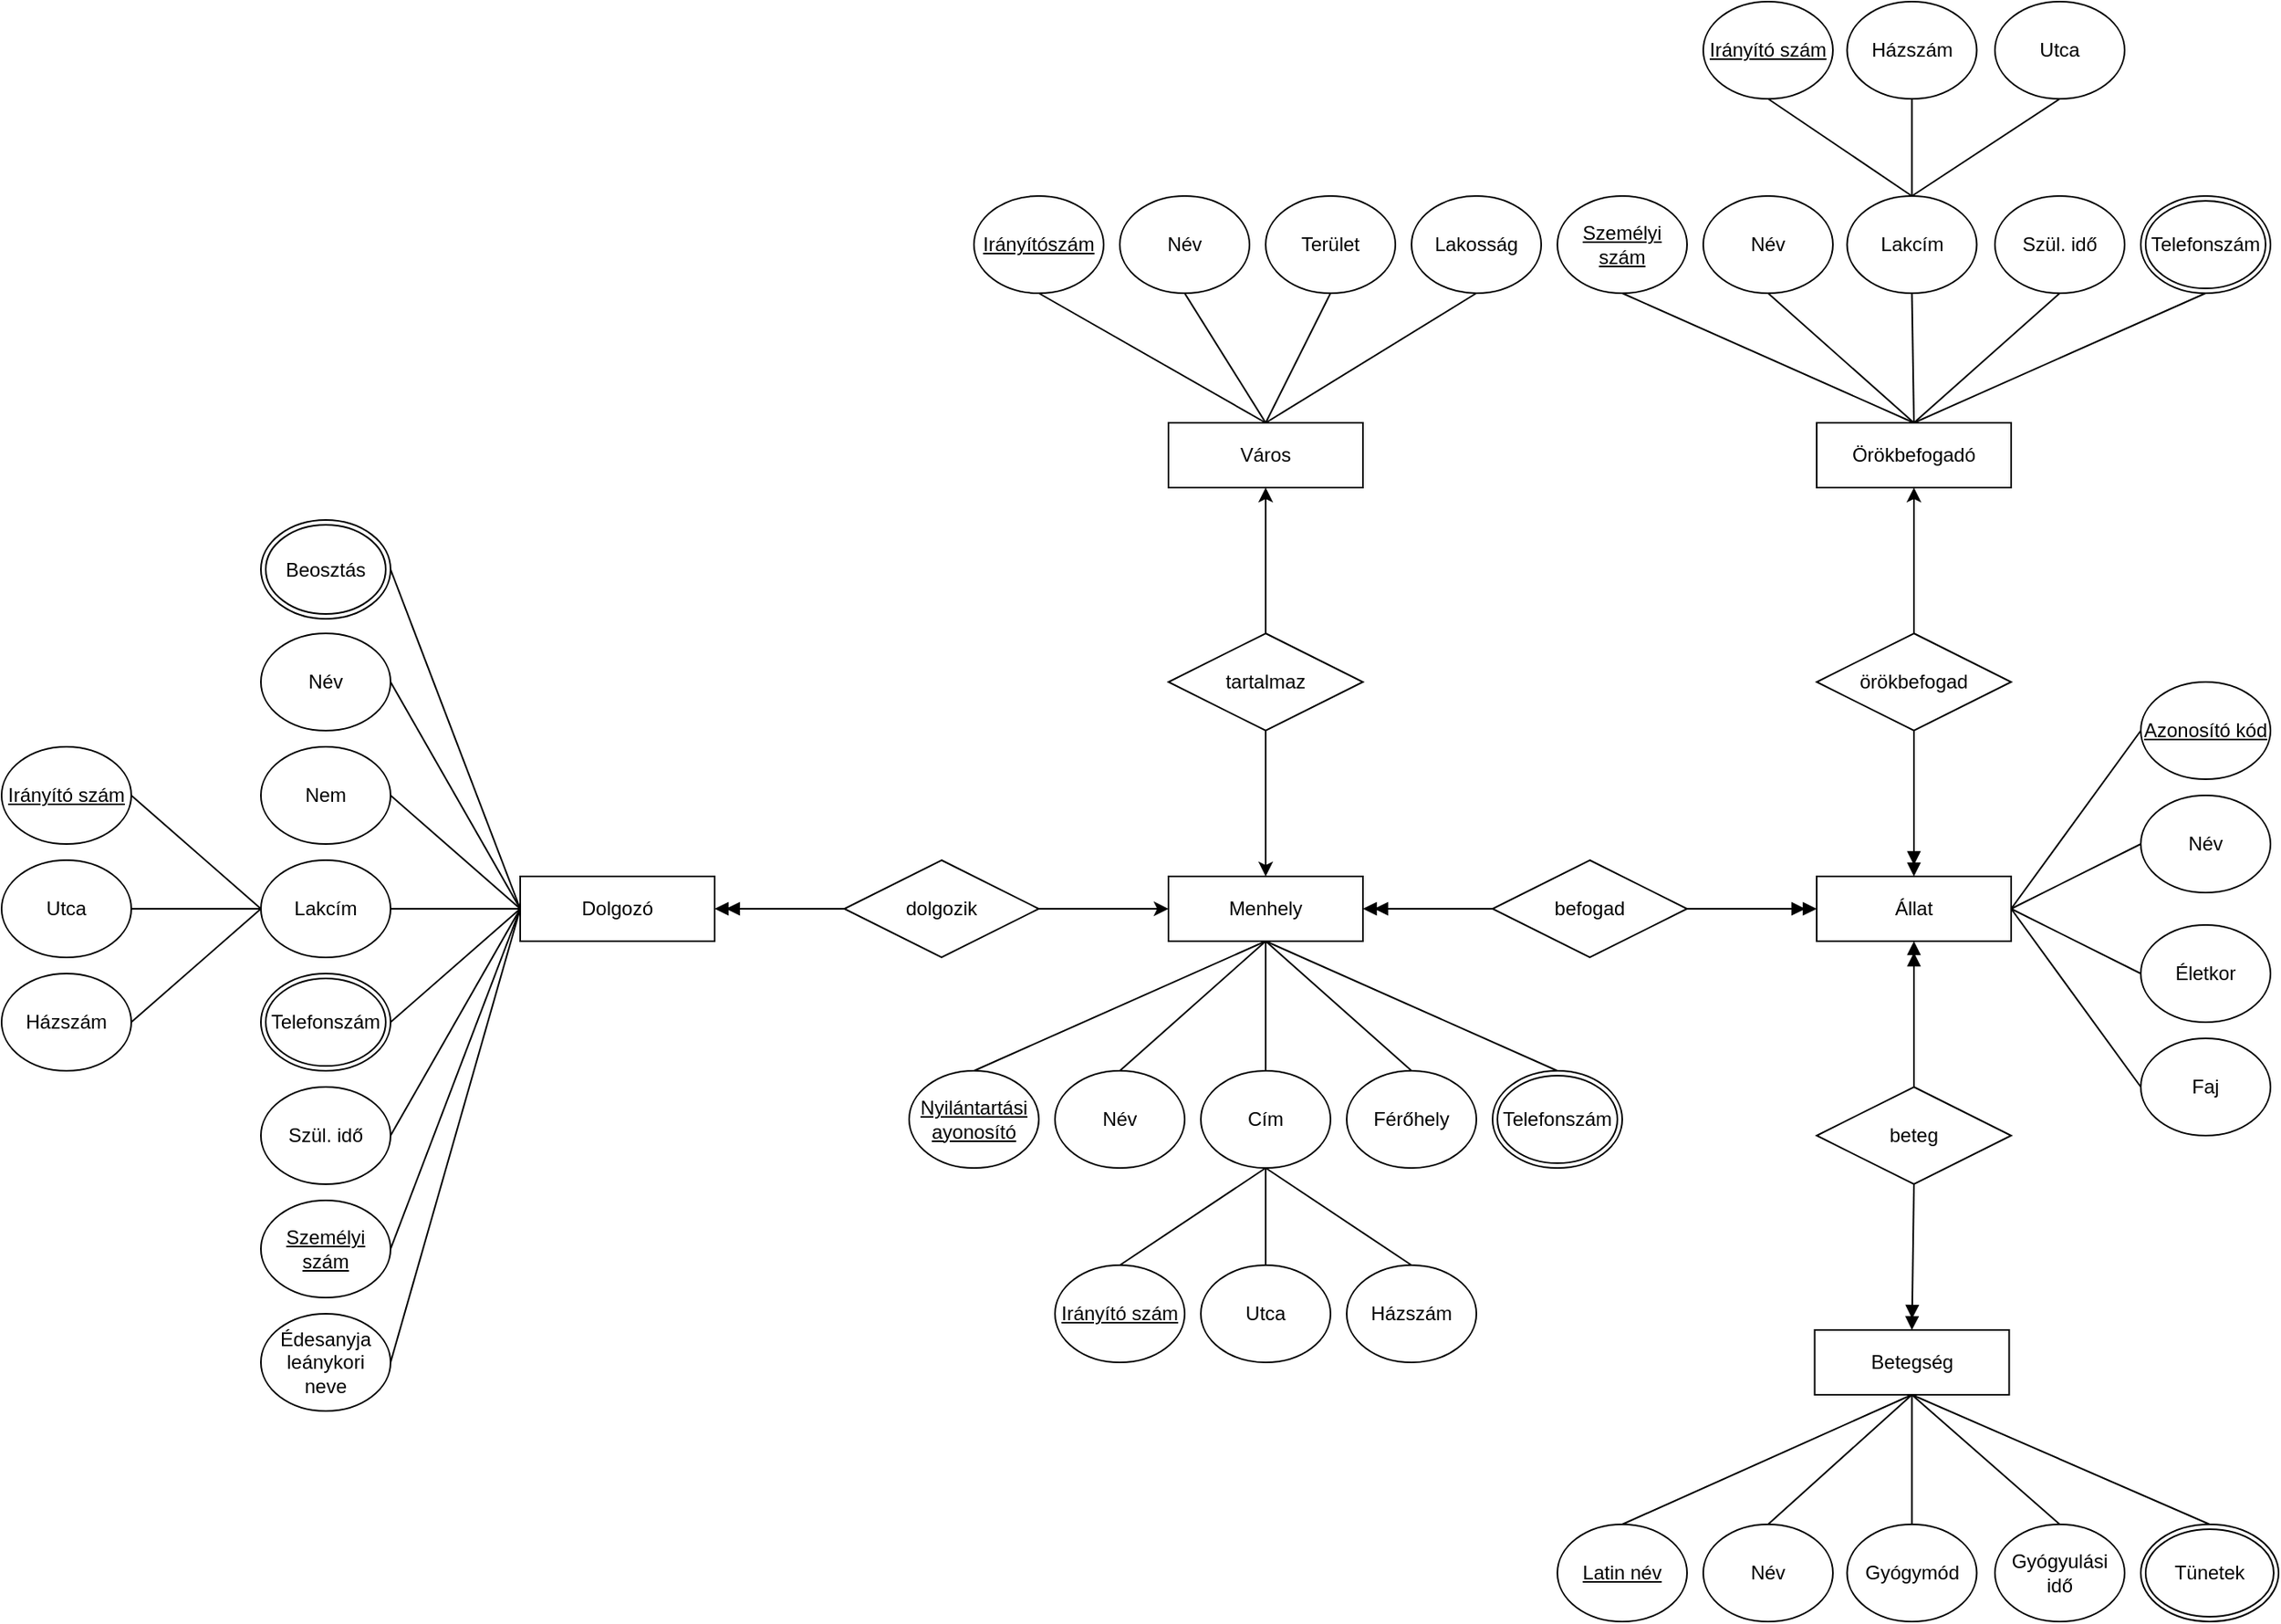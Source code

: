 <mxfile version="24.7.17">
  <diagram name="Page-1" id="3XOxG6FMkao1AMan2YhP">
    <mxGraphModel dx="2268" dy="1968" grid="1" gridSize="10" guides="1" tooltips="1" connect="1" arrows="1" fold="1" page="1" pageScale="1" pageWidth="850" pageHeight="1100" math="0" shadow="0">
      <root>
        <mxCell id="0" />
        <mxCell id="1" parent="0" />
        <mxCell id="oJl91GnHJdicE9mI5OMN-5" value="&lt;u&gt;Irányítószám&lt;/u&gt;" style="ellipse;whiteSpace=wrap;html=1;" parent="1" vertex="1">
          <mxGeometry x="240" y="-100" width="80" height="60" as="geometry" />
        </mxCell>
        <mxCell id="oJl91GnHJdicE9mI5OMN-7" value="Város" style="rounded=0;whiteSpace=wrap;html=1;strokeColor=default;align=center;verticalAlign=middle;fontFamily=Helvetica;fontSize=12;fontColor=default;fillColor=default;" parent="1" vertex="1">
          <mxGeometry x="360" y="40" width="120" height="40" as="geometry" />
        </mxCell>
        <mxCell id="oJl91GnHJdicE9mI5OMN-8" value="Lakosság" style="ellipse;whiteSpace=wrap;html=1;" parent="1" vertex="1">
          <mxGeometry x="510" y="-100" width="80" height="60" as="geometry" />
        </mxCell>
        <mxCell id="oJl91GnHJdicE9mI5OMN-9" value="Terület" style="ellipse;whiteSpace=wrap;html=1;" parent="1" vertex="1">
          <mxGeometry x="420" y="-100" width="80" height="60" as="geometry" />
        </mxCell>
        <mxCell id="oJl91GnHJdicE9mI5OMN-10" value="Név" style="ellipse;whiteSpace=wrap;html=1;" parent="1" vertex="1">
          <mxGeometry x="330" y="-100" width="80" height="60" as="geometry" />
        </mxCell>
        <mxCell id="oJl91GnHJdicE9mI5OMN-11" value="" style="endArrow=none;html=1;rounded=0;exitX=0.5;exitY=1;exitDx=0;exitDy=0;entryX=0.5;entryY=0;entryDx=0;entryDy=0;" parent="1" source="oJl91GnHJdicE9mI5OMN-5" target="oJl91GnHJdicE9mI5OMN-7" edge="1">
          <mxGeometry width="50" height="50" relative="1" as="geometry">
            <mxPoint x="400" y="470" as="sourcePoint" />
            <mxPoint x="450" y="420" as="targetPoint" />
          </mxGeometry>
        </mxCell>
        <mxCell id="oJl91GnHJdicE9mI5OMN-12" value="" style="endArrow=none;html=1;rounded=0;exitX=0.5;exitY=1;exitDx=0;exitDy=0;entryX=0.5;entryY=0;entryDx=0;entryDy=0;endFill=0;startArrow=none;startFill=0;" parent="1" source="oJl91GnHJdicE9mI5OMN-10" target="oJl91GnHJdicE9mI5OMN-7" edge="1">
          <mxGeometry width="50" height="50" relative="1" as="geometry">
            <mxPoint x="310" y="60" as="sourcePoint" />
            <mxPoint x="375" y="60" as="targetPoint" />
          </mxGeometry>
        </mxCell>
        <mxCell id="oJl91GnHJdicE9mI5OMN-13" value="" style="endArrow=none;html=1;rounded=0;exitX=0.5;exitY=0;exitDx=0;exitDy=0;entryX=0.5;entryY=1;entryDx=0;entryDy=0;" parent="1" source="oJl91GnHJdicE9mI5OMN-7" target="oJl91GnHJdicE9mI5OMN-8" edge="1">
          <mxGeometry width="50" height="50" relative="1" as="geometry">
            <mxPoint x="310" y="130" as="sourcePoint" />
            <mxPoint x="375" y="60" as="targetPoint" />
          </mxGeometry>
        </mxCell>
        <mxCell id="oJl91GnHJdicE9mI5OMN-14" value="" style="endArrow=none;html=1;rounded=0;entryX=0.5;entryY=1;entryDx=0;entryDy=0;exitX=0.5;exitY=0;exitDx=0;exitDy=0;" parent="1" source="oJl91GnHJdicE9mI5OMN-7" target="oJl91GnHJdicE9mI5OMN-9" edge="1">
          <mxGeometry width="50" height="50" relative="1" as="geometry">
            <mxPoint x="495" y="60" as="sourcePoint" />
            <mxPoint x="560" y="60" as="targetPoint" />
          </mxGeometry>
        </mxCell>
        <mxCell id="oJl91GnHJdicE9mI5OMN-15" value="tartalmaz" style="rhombus;whiteSpace=wrap;html=1;strokeColor=default;align=center;verticalAlign=middle;fontFamily=Helvetica;fontSize=12;fontColor=default;fillColor=default;" parent="1" vertex="1">
          <mxGeometry x="360" y="170" width="120" height="60" as="geometry" />
        </mxCell>
        <mxCell id="oJl91GnHJdicE9mI5OMN-17" value="" style="endArrow=classic;html=1;rounded=0;entryX=0.5;entryY=1;entryDx=0;entryDy=0;exitX=0.5;exitY=0;exitDx=0;exitDy=0;" parent="1" source="oJl91GnHJdicE9mI5OMN-15" target="oJl91GnHJdicE9mI5OMN-7" edge="1">
          <mxGeometry width="50" height="50" relative="1" as="geometry">
            <mxPoint x="400" y="470" as="sourcePoint" />
            <mxPoint x="450" y="420" as="targetPoint" />
          </mxGeometry>
        </mxCell>
        <mxCell id="oJl91GnHJdicE9mI5OMN-19" value="" style="endArrow=classic;html=1;rounded=0;exitX=0.5;exitY=1;exitDx=0;exitDy=0;entryX=0.5;entryY=0;entryDx=0;entryDy=0;" parent="1" source="oJl91GnHJdicE9mI5OMN-15" target="t7DiXKhFXk8-TvQDCCYp-13" edge="1">
          <mxGeometry width="50" height="50" relative="1" as="geometry">
            <mxPoint x="436" y="150" as="sourcePoint" />
            <mxPoint x="420" y="320" as="targetPoint" />
          </mxGeometry>
        </mxCell>
        <mxCell id="oJl91GnHJdicE9mI5OMN-90" style="rounded=0;orthogonalLoop=1;jettySize=auto;html=1;exitX=0.5;exitY=1;exitDx=0;exitDy=0;entryX=0.5;entryY=0;entryDx=0;entryDy=0;endArrow=doubleBlock;endFill=1;" parent="1" source="t7DiXKhFXk8-TvQDCCYp-17" target="t7DiXKhFXk8-TvQDCCYp-20" edge="1">
          <mxGeometry relative="1" as="geometry">
            <mxPoint x="820.0" y="485" as="sourcePoint" />
            <mxPoint x="880" y="600" as="targetPoint" />
          </mxGeometry>
        </mxCell>
        <mxCell id="oJl91GnHJdicE9mI5OMN-92" style="rounded=0;orthogonalLoop=1;jettySize=auto;html=1;exitX=1;exitY=0.5;exitDx=0;exitDy=0;entryX=0;entryY=0.5;entryDx=0;entryDy=0;endArrow=none;endFill=0;" parent="1" source="t7DiXKhFXk8-TvQDCCYp-16" target="oJl91GnHJdicE9mI5OMN-73" edge="1">
          <mxGeometry relative="1" as="geometry">
            <mxPoint x="860" y="340" as="sourcePoint" />
          </mxGeometry>
        </mxCell>
        <mxCell id="oJl91GnHJdicE9mI5OMN-94" style="rounded=0;orthogonalLoop=1;jettySize=auto;html=1;exitX=1;exitY=0.5;exitDx=0;exitDy=0;entryX=0;entryY=0.5;entryDx=0;entryDy=0;endArrow=none;endFill=0;" parent="1" source="t7DiXKhFXk8-TvQDCCYp-16" target="oJl91GnHJdicE9mI5OMN-70" edge="1">
          <mxGeometry relative="1" as="geometry">
            <mxPoint x="980" y="340" as="sourcePoint" />
          </mxGeometry>
        </mxCell>
        <mxCell id="oJl91GnHJdicE9mI5OMN-95" style="rounded=0;orthogonalLoop=1;jettySize=auto;html=1;exitX=1;exitY=0.5;exitDx=0;exitDy=0;entryX=0;entryY=0.5;entryDx=0;entryDy=0;endArrow=none;endFill=0;startArrow=none;startFill=0;" parent="1" source="t7DiXKhFXk8-TvQDCCYp-16" target="oJl91GnHJdicE9mI5OMN-71" edge="1">
          <mxGeometry relative="1" as="geometry">
            <mxPoint x="980" y="340" as="sourcePoint" />
          </mxGeometry>
        </mxCell>
        <mxCell id="oJl91GnHJdicE9mI5OMN-33" value="" style="endArrow=doubleBlock;html=1;rounded=0;entryX=0.5;entryY=0;entryDx=0;entryDy=0;exitX=0.5;exitY=1;exitDx=0;exitDy=0;endFill=1;" parent="1" source="t7DiXKhFXk8-TvQDCCYp-18" target="t7DiXKhFXk8-TvQDCCYp-16" edge="1">
          <mxGeometry width="50" height="50" relative="1" as="geometry">
            <mxPoint x="973.75" y="-45" as="sourcePoint" />
            <mxPoint x="920" y="370" as="targetPoint" />
          </mxGeometry>
        </mxCell>
        <mxCell id="oJl91GnHJdicE9mI5OMN-34" value="" style="endArrow=doubleBlock;html=1;rounded=0;entryX=0.5;entryY=1;entryDx=0;entryDy=0;exitX=0.5;exitY=0;exitDx=0;exitDy=0;endFill=1;" parent="1" source="t7DiXKhFXk8-TvQDCCYp-17" target="t7DiXKhFXk8-TvQDCCYp-16" edge="1">
          <mxGeometry width="50" height="50" relative="1" as="geometry">
            <mxPoint x="820.0" y="415" as="sourcePoint" />
            <mxPoint x="920" y="370" as="targetPoint" />
          </mxGeometry>
        </mxCell>
        <mxCell id="oJl91GnHJdicE9mI5OMN-35" value="Név" style="ellipse;whiteSpace=wrap;html=1;" parent="1" vertex="1">
          <mxGeometry x="-200" y="170" width="80" height="60" as="geometry" />
        </mxCell>
        <mxCell id="oJl91GnHJdicE9mI5OMN-36" value="&lt;u&gt;Személyi szám&lt;/u&gt;" style="ellipse;whiteSpace=wrap;html=1;" parent="1" vertex="1">
          <mxGeometry x="-200" y="520" width="80" height="60" as="geometry" />
        </mxCell>
        <mxCell id="oJl91GnHJdicE9mI5OMN-52" style="rounded=0;orthogonalLoop=1;jettySize=auto;html=1;entryX=0.5;entryY=1;entryDx=0;entryDy=0;endArrow=none;endFill=0;exitX=0.5;exitY=0;exitDx=0;exitDy=0;" parent="1" source="oJl91GnHJdicE9mI5OMN-38" target="t7DiXKhFXk8-TvQDCCYp-13" edge="1">
          <mxGeometry relative="1" as="geometry">
            <mxPoint x="360" y="350" as="targetPoint" />
          </mxGeometry>
        </mxCell>
        <mxCell id="oJl91GnHJdicE9mI5OMN-38" value="&lt;div&gt;&lt;u&gt;Nyilántartási&lt;/u&gt;&lt;/div&gt;&lt;div&gt;&lt;u&gt;ayonosító&lt;br&gt;&lt;/u&gt;&lt;/div&gt;" style="ellipse;whiteSpace=wrap;html=1;" parent="1" vertex="1">
          <mxGeometry x="200" y="440" width="80" height="60" as="geometry" />
        </mxCell>
        <mxCell id="oJl91GnHJdicE9mI5OMN-39" value="Cím" style="ellipse;whiteSpace=wrap;html=1;" parent="1" vertex="1">
          <mxGeometry x="380" y="440" width="80" height="60" as="geometry" />
        </mxCell>
        <mxCell id="oJl91GnHJdicE9mI5OMN-40" value="Utca" style="ellipse;whiteSpace=wrap;html=1;" parent="1" vertex="1">
          <mxGeometry x="380" y="560" width="80" height="60" as="geometry" />
        </mxCell>
        <mxCell id="oJl91GnHJdicE9mI5OMN-41" value="Házszám" style="ellipse;whiteSpace=wrap;html=1;" parent="1" vertex="1">
          <mxGeometry x="470" y="560" width="80" height="60" as="geometry" />
        </mxCell>
        <mxCell id="oJl91GnHJdicE9mI5OMN-42" value="Férőhely" style="ellipse;whiteSpace=wrap;html=1;" parent="1" vertex="1">
          <mxGeometry x="470" y="440" width="80" height="60" as="geometry" />
        </mxCell>
        <mxCell id="oJl91GnHJdicE9mI5OMN-43" value="Név" style="ellipse;whiteSpace=wrap;html=1;" parent="1" vertex="1">
          <mxGeometry x="290" y="440" width="80" height="60" as="geometry" />
        </mxCell>
        <mxCell id="oJl91GnHJdicE9mI5OMN-45" value="Nem" style="ellipse;whiteSpace=wrap;html=1;" parent="1" vertex="1">
          <mxGeometry x="-200" y="240" width="80" height="60" as="geometry" />
        </mxCell>
        <mxCell id="oJl91GnHJdicE9mI5OMN-46" value="Szül. idő" style="ellipse;whiteSpace=wrap;html=1;" parent="1" vertex="1">
          <mxGeometry x="-200" y="450" width="80" height="60" as="geometry" />
        </mxCell>
        <mxCell id="oJl91GnHJdicE9mI5OMN-49" value="" style="endArrow=none;html=1;rounded=0;exitX=1;exitY=0.5;exitDx=0;exitDy=0;entryX=0;entryY=0.5;entryDx=0;entryDy=0;" parent="1" source="oJl91GnHJdicE9mI5OMN-61" target="t7DiXKhFXk8-TvQDCCYp-14" edge="1">
          <mxGeometry width="50" height="50" relative="1" as="geometry">
            <mxPoint x="180" y="590" as="sourcePoint" />
            <mxPoint x="10" y="365" as="targetPoint" />
          </mxGeometry>
        </mxCell>
        <mxCell id="oJl91GnHJdicE9mI5OMN-53" style="rounded=0;orthogonalLoop=1;jettySize=auto;html=1;entryX=0.5;entryY=1;entryDx=0;entryDy=0;endArrow=none;endFill=0;exitX=0.5;exitY=0;exitDx=0;exitDy=0;startArrow=none;startFill=0;" parent="1" source="oJl91GnHJdicE9mI5OMN-43" target="t7DiXKhFXk8-TvQDCCYp-13" edge="1">
          <mxGeometry relative="1" as="geometry">
            <mxPoint x="247" y="241" as="sourcePoint" />
            <mxPoint x="360" y="350" as="targetPoint" />
          </mxGeometry>
        </mxCell>
        <mxCell id="oJl91GnHJdicE9mI5OMN-54" style="rounded=0;orthogonalLoop=1;jettySize=auto;html=1;entryX=0.5;entryY=0;entryDx=0;entryDy=0;endArrow=none;endFill=0;exitX=0.5;exitY=1;exitDx=0;exitDy=0;" parent="1" source="t7DiXKhFXk8-TvQDCCYp-13" target="oJl91GnHJdicE9mI5OMN-39" edge="1">
          <mxGeometry relative="1" as="geometry">
            <mxPoint x="480" y="350" as="sourcePoint" />
            <mxPoint x="385" y="290" as="targetPoint" />
          </mxGeometry>
        </mxCell>
        <mxCell id="oJl91GnHJdicE9mI5OMN-55" style="rounded=0;orthogonalLoop=1;jettySize=auto;html=1;entryX=0.5;entryY=1;entryDx=0;entryDy=0;endArrow=none;endFill=0;exitX=0.5;exitY=0;exitDx=0;exitDy=0;" parent="1" source="oJl91GnHJdicE9mI5OMN-42" target="t7DiXKhFXk8-TvQDCCYp-13" edge="1">
          <mxGeometry relative="1" as="geometry">
            <mxPoint x="267" y="261" as="sourcePoint" />
            <mxPoint x="480" y="350" as="targetPoint" />
          </mxGeometry>
        </mxCell>
        <mxCell id="t7DiXKhFXk8-TvQDCCYp-29" style="rounded=0;orthogonalLoop=1;jettySize=auto;html=1;exitX=0.5;exitY=0;exitDx=0;exitDy=0;entryX=0.5;entryY=1;entryDx=0;entryDy=0;endArrow=none;endFill=0;" parent="1" source="oJl91GnHJdicE9mI5OMN-58" target="oJl91GnHJdicE9mI5OMN-39" edge="1">
          <mxGeometry relative="1" as="geometry" />
        </mxCell>
        <mxCell id="oJl91GnHJdicE9mI5OMN-58" value="&lt;u&gt;Irányító szám&lt;/u&gt;" style="ellipse;whiteSpace=wrap;html=1;" parent="1" vertex="1">
          <mxGeometry x="290" y="560" width="80" height="60" as="geometry" />
        </mxCell>
        <mxCell id="oJl91GnHJdicE9mI5OMN-61" value="Lakcím" style="ellipse;whiteSpace=wrap;html=1;" parent="1" vertex="1">
          <mxGeometry x="-200" y="310" width="80" height="60" as="geometry" />
        </mxCell>
        <mxCell id="oJl91GnHJdicE9mI5OMN-62" value="Utca" style="ellipse;whiteSpace=wrap;html=1;" parent="1" vertex="1">
          <mxGeometry x="-360" y="310" width="80" height="60" as="geometry" />
        </mxCell>
        <mxCell id="oJl91GnHJdicE9mI5OMN-63" value="Házszám" style="ellipse;whiteSpace=wrap;html=1;" parent="1" vertex="1">
          <mxGeometry x="-360" y="380" width="80" height="60" as="geometry" />
        </mxCell>
        <mxCell id="oJl91GnHJdicE9mI5OMN-64" style="rounded=0;orthogonalLoop=1;jettySize=auto;html=1;entryX=1;entryY=0.5;entryDx=0;entryDy=0;endArrow=none;endFill=0;exitX=0;exitY=0.5;exitDx=0;exitDy=0;" parent="1" source="oJl91GnHJdicE9mI5OMN-61" target="oJl91GnHJdicE9mI5OMN-62" edge="1">
          <mxGeometry relative="1" as="geometry">
            <mxPoint x="-790.5" y="601" as="sourcePoint" />
            <mxPoint x="-662.5" y="640" as="targetPoint" />
          </mxGeometry>
        </mxCell>
        <mxCell id="oJl91GnHJdicE9mI5OMN-65" style="rounded=0;orthogonalLoop=1;jettySize=auto;html=1;entryX=1;entryY=0.5;entryDx=0;entryDy=0;endArrow=none;endFill=0;exitX=0;exitY=0.5;exitDx=0;exitDy=0;" parent="1" source="oJl91GnHJdicE9mI5OMN-61" target="oJl91GnHJdicE9mI5OMN-63" edge="1">
          <mxGeometry relative="1" as="geometry">
            <mxPoint x="-780.5" y="611" as="sourcePoint" />
            <mxPoint x="-652.5" y="650" as="targetPoint" />
          </mxGeometry>
        </mxCell>
        <mxCell id="oJl91GnHJdicE9mI5OMN-66" value="&lt;u&gt;Irányító szám&lt;/u&gt;" style="ellipse;whiteSpace=wrap;html=1;" parent="1" vertex="1">
          <mxGeometry x="-360" y="240" width="80" height="60" as="geometry" />
        </mxCell>
        <mxCell id="oJl91GnHJdicE9mI5OMN-67" style="rounded=0;orthogonalLoop=1;jettySize=auto;html=1;entryX=0;entryY=0.5;entryDx=0;entryDy=0;endArrow=none;endFill=0;exitX=1;exitY=0.5;exitDx=0;exitDy=0;" parent="1" source="oJl91GnHJdicE9mI5OMN-66" target="oJl91GnHJdicE9mI5OMN-61" edge="1">
          <mxGeometry relative="1" as="geometry">
            <mxPoint x="-817.5" y="630" as="sourcePoint" />
            <mxPoint x="-692.5" y="610" as="targetPoint" />
          </mxGeometry>
        </mxCell>
        <mxCell id="oJl91GnHJdicE9mI5OMN-68" value="Édesanyja leánykori &lt;br&gt;neve" style="ellipse;whiteSpace=wrap;html=1;" parent="1" vertex="1">
          <mxGeometry x="-200" y="590" width="80" height="60" as="geometry" />
        </mxCell>
        <mxCell id="oJl91GnHJdicE9mI5OMN-70" value="&lt;u&gt;Azonosító kód&lt;br&gt;&lt;/u&gt;" style="ellipse;whiteSpace=wrap;html=1;" parent="1" vertex="1">
          <mxGeometry x="960" y="200" width="80" height="60" as="geometry" />
        </mxCell>
        <mxCell id="oJl91GnHJdicE9mI5OMN-71" value="Név" style="ellipse;whiteSpace=wrap;html=1;" parent="1" vertex="1">
          <mxGeometry x="960" y="270" width="80" height="60" as="geometry" />
        </mxCell>
        <mxCell id="oJl91GnHJdicE9mI5OMN-93" style="rounded=0;orthogonalLoop=1;jettySize=auto;html=1;exitX=0;exitY=0.5;exitDx=0;exitDy=0;entryX=1;entryY=0.5;entryDx=0;entryDy=0;endArrow=none;endFill=0;" parent="1" source="oJl91GnHJdicE9mI5OMN-72" target="t7DiXKhFXk8-TvQDCCYp-16" edge="1">
          <mxGeometry relative="1" as="geometry">
            <mxPoint x="860" y="340" as="targetPoint" />
          </mxGeometry>
        </mxCell>
        <mxCell id="oJl91GnHJdicE9mI5OMN-72" value="Faj" style="ellipse;whiteSpace=wrap;html=1;" parent="1" vertex="1">
          <mxGeometry x="960" y="420" width="80" height="60" as="geometry" />
        </mxCell>
        <mxCell id="oJl91GnHJdicE9mI5OMN-73" value="Életkor" style="ellipse;whiteSpace=wrap;html=1;" parent="1" vertex="1">
          <mxGeometry x="960" y="350" width="80" height="60" as="geometry" />
        </mxCell>
        <mxCell id="oJl91GnHJdicE9mI5OMN-89" style="rounded=0;orthogonalLoop=1;jettySize=auto;html=1;exitX=0.5;exitY=1;exitDx=0;exitDy=0;startArrow=classic;startFill=1;endArrow=none;endFill=0;entryX=0.5;entryY=0;entryDx=0;entryDy=0;" parent="1" source="t7DiXKhFXk8-TvQDCCYp-21" target="t7DiXKhFXk8-TvQDCCYp-18" edge="1">
          <mxGeometry relative="1" as="geometry">
            <mxPoint x="580" y="790" as="targetPoint" />
            <Array as="points" />
          </mxGeometry>
        </mxCell>
        <mxCell id="oJl91GnHJdicE9mI5OMN-96" style="rounded=0;orthogonalLoop=1;jettySize=auto;html=1;exitX=0.5;exitY=1;exitDx=0;exitDy=0;entryX=0.5;entryY=0;entryDx=0;entryDy=0;endArrow=none;endFill=0;" parent="1" source="t7DiXKhFXk8-TvQDCCYp-20" target="oJl91GnHJdicE9mI5OMN-77" edge="1">
          <mxGeometry relative="1" as="geometry">
            <mxPoint x="820" y="630" as="sourcePoint" />
          </mxGeometry>
        </mxCell>
        <mxCell id="oJl91GnHJdicE9mI5OMN-77" value="&lt;u&gt;Latin név&lt;/u&gt;" style="ellipse;whiteSpace=wrap;html=1;" parent="1" vertex="1">
          <mxGeometry x="600" y="720" width="80" height="60" as="geometry" />
        </mxCell>
        <mxCell id="oJl91GnHJdicE9mI5OMN-98" style="rounded=0;orthogonalLoop=1;jettySize=auto;html=1;exitX=0.5;exitY=0;exitDx=0;exitDy=0;entryX=0.5;entryY=1;entryDx=0;entryDy=0;endArrow=none;endFill=0;" parent="1" source="oJl91GnHJdicE9mI5OMN-79" target="t7DiXKhFXk8-TvQDCCYp-20" edge="1">
          <mxGeometry relative="1" as="geometry">
            <mxPoint x="880" y="660" as="targetPoint" />
          </mxGeometry>
        </mxCell>
        <mxCell id="oJl91GnHJdicE9mI5OMN-79" value="Gyógymód" style="ellipse;whiteSpace=wrap;html=1;" parent="1" vertex="1">
          <mxGeometry x="778.75" y="720" width="80" height="60" as="geometry" />
        </mxCell>
        <mxCell id="oJl91GnHJdicE9mI5OMN-97" style="rounded=0;orthogonalLoop=1;jettySize=auto;html=1;exitX=0.5;exitY=0;exitDx=0;exitDy=0;entryX=0.5;entryY=1;entryDx=0;entryDy=0;endArrow=none;endFill=0;startArrow=none;startFill=0;" parent="1" source="oJl91GnHJdicE9mI5OMN-80" target="t7DiXKhFXk8-TvQDCCYp-20" edge="1">
          <mxGeometry relative="1" as="geometry">
            <mxPoint x="820" y="630" as="targetPoint" />
          </mxGeometry>
        </mxCell>
        <mxCell id="oJl91GnHJdicE9mI5OMN-80" value="Név" style="ellipse;whiteSpace=wrap;html=1;" parent="1" vertex="1">
          <mxGeometry x="690" y="720" width="80" height="60" as="geometry" />
        </mxCell>
        <mxCell id="oJl91GnHJdicE9mI5OMN-99" style="rounded=0;orthogonalLoop=1;jettySize=auto;html=1;exitX=0.5;exitY=0;exitDx=0;exitDy=0;entryX=0.5;entryY=1;entryDx=0;entryDy=0;endArrow=none;endFill=0;" parent="1" source="oJl91GnHJdicE9mI5OMN-81" target="t7DiXKhFXk8-TvQDCCYp-20" edge="1">
          <mxGeometry relative="1" as="geometry">
            <mxPoint x="880" y="660" as="targetPoint" />
          </mxGeometry>
        </mxCell>
        <mxCell id="oJl91GnHJdicE9mI5OMN-81" value="Gyógyulási idő" style="ellipse;whiteSpace=wrap;html=1;" parent="1" vertex="1">
          <mxGeometry x="870" y="720" width="80" height="60" as="geometry" />
        </mxCell>
        <mxCell id="oJl91GnHJdicE9mI5OMN-100" style="rounded=0;orthogonalLoop=1;jettySize=auto;html=1;exitX=0.5;exitY=0;exitDx=0;exitDy=0;entryX=0.5;entryY=1;entryDx=0;entryDy=0;endArrow=none;endFill=0;" parent="1" source="6" target="t7DiXKhFXk8-TvQDCCYp-20" edge="1">
          <mxGeometry relative="1" as="geometry">
            <mxPoint x="880" y="660" as="targetPoint" />
            <mxPoint x="975" y="700" as="sourcePoint" />
          </mxGeometry>
        </mxCell>
        <mxCell id="oJl91GnHJdicE9mI5OMN-101" style="rounded=0;orthogonalLoop=1;jettySize=auto;html=1;exitX=0.5;exitY=1;exitDx=0;exitDy=0;entryX=0.5;entryY=0;entryDx=0;entryDy=0;endArrow=none;endFill=0;" parent="1" source="oJl91GnHJdicE9mI5OMN-85" target="t7DiXKhFXk8-TvQDCCYp-21" edge="1">
          <mxGeometry relative="1" as="geometry" />
        </mxCell>
        <mxCell id="oJl91GnHJdicE9mI5OMN-85" value="&lt;u&gt;Személyi szám&lt;/u&gt;" style="ellipse;whiteSpace=wrap;html=1;" parent="1" vertex="1">
          <mxGeometry x="600" y="-100" width="80" height="60" as="geometry" />
        </mxCell>
        <mxCell id="oJl91GnHJdicE9mI5OMN-102" style="rounded=0;orthogonalLoop=1;jettySize=auto;html=1;exitX=0.5;exitY=1;exitDx=0;exitDy=0;entryX=0.5;entryY=0;entryDx=0;entryDy=0;endArrow=none;endFill=0;startArrow=none;startFill=0;" parent="1" source="oJl91GnHJdicE9mI5OMN-86" target="t7DiXKhFXk8-TvQDCCYp-21" edge="1">
          <mxGeometry relative="1" as="geometry" />
        </mxCell>
        <mxCell id="oJl91GnHJdicE9mI5OMN-86" value="Név" style="ellipse;whiteSpace=wrap;html=1;" parent="1" vertex="1">
          <mxGeometry x="690" y="-100" width="80" height="60" as="geometry" />
        </mxCell>
        <mxCell id="oJl91GnHJdicE9mI5OMN-103" style="rounded=0;orthogonalLoop=1;jettySize=auto;html=1;exitX=0.5;exitY=1;exitDx=0;exitDy=0;entryX=0.5;entryY=0;entryDx=0;entryDy=0;endArrow=none;endFill=0;" parent="1" source="oJl91GnHJdicE9mI5OMN-87" target="t7DiXKhFXk8-TvQDCCYp-21" edge="1">
          <mxGeometry relative="1" as="geometry" />
        </mxCell>
        <mxCell id="oJl91GnHJdicE9mI5OMN-87" value="Szül. idő" style="ellipse;whiteSpace=wrap;html=1;" parent="1" vertex="1">
          <mxGeometry x="870" y="-100" width="80" height="60" as="geometry" />
        </mxCell>
        <mxCell id="36u0671AOfZQsiYe3x8z-5" style="rounded=0;orthogonalLoop=1;jettySize=auto;html=1;exitX=0.5;exitY=0;exitDx=0;exitDy=0;entryX=0.5;entryY=1;entryDx=0;entryDy=0;endArrow=none;endFill=0;" parent="1" source="2" target="t7DiXKhFXk8-TvQDCCYp-13" edge="1">
          <mxGeometry relative="1" as="geometry">
            <mxPoint x="586.25" y="360" as="sourcePoint" />
            <mxPoint x="480" y="350" as="targetPoint" />
          </mxGeometry>
        </mxCell>
        <mxCell id="36u0671AOfZQsiYe3x8z-14" style="rounded=0;orthogonalLoop=1;jettySize=auto;html=1;exitX=0.5;exitY=1;exitDx=0;exitDy=0;entryX=0.5;entryY=0;entryDx=0;entryDy=0;endArrow=none;endFill=0;" parent="1" source="36u0671AOfZQsiYe3x8z-6" target="t7DiXKhFXk8-TvQDCCYp-21" edge="1">
          <mxGeometry relative="1" as="geometry" />
        </mxCell>
        <mxCell id="36u0671AOfZQsiYe3x8z-6" value="Lakcím" style="ellipse;whiteSpace=wrap;html=1;" parent="1" vertex="1">
          <mxGeometry x="778.75" y="-100" width="80" height="60" as="geometry" />
        </mxCell>
        <mxCell id="36u0671AOfZQsiYe3x8z-7" value="Utca" style="ellipse;whiteSpace=wrap;html=1;" parent="1" vertex="1">
          <mxGeometry x="870" y="-220" width="80" height="60" as="geometry" />
        </mxCell>
        <mxCell id="36u0671AOfZQsiYe3x8z-8" value="Házszám" style="ellipse;whiteSpace=wrap;html=1;" parent="1" vertex="1">
          <mxGeometry x="778.75" y="-220" width="80" height="60" as="geometry" />
        </mxCell>
        <mxCell id="36u0671AOfZQsiYe3x8z-9" style="rounded=0;orthogonalLoop=1;jettySize=auto;html=1;entryX=0.5;entryY=1;entryDx=0;entryDy=0;endArrow=none;endFill=0;exitX=0.5;exitY=0;exitDx=0;exitDy=0;" parent="1" source="36u0671AOfZQsiYe3x8z-6" target="36u0671AOfZQsiYe3x8z-7" edge="1">
          <mxGeometry relative="1" as="geometry">
            <mxPoint x="809.5" y="6" as="sourcePoint" />
            <mxPoint x="937.5" y="45" as="targetPoint" />
          </mxGeometry>
        </mxCell>
        <mxCell id="36u0671AOfZQsiYe3x8z-10" style="rounded=0;orthogonalLoop=1;jettySize=auto;html=1;entryX=0.5;entryY=1;entryDx=0;entryDy=0;endArrow=none;endFill=0;exitX=0.5;exitY=0;exitDx=0;exitDy=0;" parent="1" source="36u0671AOfZQsiYe3x8z-6" target="36u0671AOfZQsiYe3x8z-8" edge="1">
          <mxGeometry relative="1" as="geometry">
            <mxPoint x="819.5" y="16" as="sourcePoint" />
            <mxPoint x="947.5" y="55" as="targetPoint" />
          </mxGeometry>
        </mxCell>
        <mxCell id="36u0671AOfZQsiYe3x8z-12" style="rounded=0;orthogonalLoop=1;jettySize=auto;html=1;entryX=0.5;entryY=0;entryDx=0;entryDy=0;endArrow=none;endFill=0;exitX=0.5;exitY=1;exitDx=0;exitDy=0;" parent="1" source="36u0671AOfZQsiYe3x8z-11" target="36u0671AOfZQsiYe3x8z-6" edge="1">
          <mxGeometry relative="1" as="geometry">
            <mxPoint x="782.5" y="35" as="sourcePoint" />
            <mxPoint x="907.5" y="15" as="targetPoint" />
          </mxGeometry>
        </mxCell>
        <mxCell id="2" value="Telefonszám" style="ellipse;shape=doubleEllipse;margin=3;whiteSpace=wrap;html=1;align=center;" parent="1" vertex="1">
          <mxGeometry x="560" y="440" width="80" height="60" as="geometry" />
        </mxCell>
        <mxCell id="t7DiXKhFXk8-TvQDCCYp-32" value="" style="rounded=0;orthogonalLoop=1;jettySize=auto;html=1;endArrow=none;endFill=0;exitX=1;exitY=0.5;exitDx=0;exitDy=0;entryX=0;entryY=0.5;entryDx=0;entryDy=0;" parent="1" source="4" target="t7DiXKhFXk8-TvQDCCYp-14" edge="1">
          <mxGeometry relative="1" as="geometry" />
        </mxCell>
        <mxCell id="4" value="Beosztás" style="ellipse;shape=doubleEllipse;margin=3;whiteSpace=wrap;html=1;align=center;" parent="1" vertex="1">
          <mxGeometry x="-200" y="100" width="80" height="61" as="geometry" />
        </mxCell>
        <mxCell id="6" value="Tünetek" style="ellipse;shape=doubleEllipse;margin=3;whiteSpace=wrap;html=1;align=center;" parent="1" vertex="1">
          <mxGeometry x="960" y="720" width="85" height="60" as="geometry" />
        </mxCell>
        <mxCell id="8" style="rounded=0;orthogonalLoop=1;jettySize=auto;html=1;exitX=0.5;exitY=1;exitDx=0;exitDy=0;entryX=0.5;entryY=0;entryDx=0;entryDy=0;endArrow=none;endFill=0;" parent="1" source="7" target="t7DiXKhFXk8-TvQDCCYp-21" edge="1">
          <mxGeometry relative="1" as="geometry">
            <mxPoint x="1045" y="-210" as="targetPoint" />
          </mxGeometry>
        </mxCell>
        <mxCell id="7" value="Telefonszám" style="ellipse;shape=doubleEllipse;margin=3;whiteSpace=wrap;html=1;align=center;" parent="1" vertex="1">
          <mxGeometry x="960" y="-100" width="80" height="60" as="geometry" />
        </mxCell>
        <mxCell id="t7DiXKhFXk8-TvQDCCYp-8" style="rounded=0;orthogonalLoop=1;jettySize=auto;html=1;entryX=0;entryY=0.5;entryDx=0;entryDy=0;endArrow=none;endFill=0;exitX=1;exitY=0.5;exitDx=0;exitDy=0;" parent="1" source="oJl91GnHJdicE9mI5OMN-35" target="t7DiXKhFXk8-TvQDCCYp-14" edge="1">
          <mxGeometry relative="1" as="geometry" />
        </mxCell>
        <mxCell id="t7DiXKhFXk8-TvQDCCYp-12" value="dolgozik" style="rhombus;whiteSpace=wrap;html=1;strokeColor=default;align=center;verticalAlign=middle;fontFamily=Helvetica;fontSize=12;fontColor=default;fillColor=default;" parent="1" vertex="1">
          <mxGeometry x="160" y="310" width="120" height="60" as="geometry" />
        </mxCell>
        <mxCell id="t7DiXKhFXk8-TvQDCCYp-13" value="Menhely" style="rounded=0;whiteSpace=wrap;html=1;strokeColor=default;align=center;verticalAlign=middle;fontFamily=Helvetica;fontSize=12;fontColor=default;fillColor=default;" parent="1" vertex="1">
          <mxGeometry x="360" y="320" width="120" height="40" as="geometry" />
        </mxCell>
        <mxCell id="t7DiXKhFXk8-TvQDCCYp-14" value="Dolgozó" style="rounded=0;whiteSpace=wrap;html=1;strokeColor=default;align=center;verticalAlign=middle;fontFamily=Helvetica;fontSize=12;fontColor=default;fillColor=default;" parent="1" vertex="1">
          <mxGeometry x="-40" y="320" width="120" height="40" as="geometry" />
        </mxCell>
        <mxCell id="t7DiXKhFXk8-TvQDCCYp-15" value="befogad" style="rhombus;whiteSpace=wrap;html=1;strokeColor=default;align=center;verticalAlign=middle;fontFamily=Helvetica;fontSize=12;fontColor=default;fillColor=default;" parent="1" vertex="1">
          <mxGeometry x="560" y="310" width="120" height="60" as="geometry" />
        </mxCell>
        <mxCell id="t7DiXKhFXk8-TvQDCCYp-16" value="Állat" style="rounded=0;whiteSpace=wrap;html=1;strokeColor=default;align=center;verticalAlign=middle;fontFamily=Helvetica;fontSize=12;fontColor=default;fillColor=default;" parent="1" vertex="1">
          <mxGeometry x="760" y="320" width="120" height="40" as="geometry" />
        </mxCell>
        <mxCell id="t7DiXKhFXk8-TvQDCCYp-18" value="örökbefogad" style="rhombus;whiteSpace=wrap;html=1;strokeColor=default;align=center;verticalAlign=middle;fontFamily=Helvetica;fontSize=12;fontColor=default;fillColor=default;" parent="1" vertex="1">
          <mxGeometry x="760" y="170" width="120" height="60" as="geometry" />
        </mxCell>
        <mxCell id="t7DiXKhFXk8-TvQDCCYp-19" value="" style="rounded=0;orthogonalLoop=1;jettySize=auto;html=1;exitX=0.5;exitY=1;exitDx=0;exitDy=0;entryX=0.5;entryY=0;entryDx=0;entryDy=0;endArrow=doubleBlock;endFill=1;" parent="1" target="t7DiXKhFXk8-TvQDCCYp-17" edge="1">
          <mxGeometry relative="1" as="geometry">
            <mxPoint x="820.0" y="485" as="sourcePoint" />
            <mxPoint x="880" y="600" as="targetPoint" />
          </mxGeometry>
        </mxCell>
        <mxCell id="t7DiXKhFXk8-TvQDCCYp-17" value="beteg" style="rhombus;whiteSpace=wrap;html=1;strokeColor=default;align=center;verticalAlign=middle;fontFamily=Helvetica;fontSize=12;fontColor=default;fillColor=default;" parent="1" vertex="1">
          <mxGeometry x="760" y="450" width="120" height="60" as="geometry" />
        </mxCell>
        <mxCell id="t7DiXKhFXk8-TvQDCCYp-20" value="Betegség" style="rounded=0;whiteSpace=wrap;html=1;strokeColor=default;align=center;verticalAlign=middle;fontFamily=Helvetica;fontSize=12;fontColor=default;fillColor=default;" parent="1" vertex="1">
          <mxGeometry x="758.75" y="600" width="120" height="40" as="geometry" />
        </mxCell>
        <mxCell id="t7DiXKhFXk8-TvQDCCYp-21" value="Örökbefogadó" style="rounded=0;whiteSpace=wrap;html=1;strokeColor=default;align=center;verticalAlign=middle;fontFamily=Helvetica;fontSize=12;fontColor=default;fillColor=default;" parent="1" vertex="1">
          <mxGeometry x="760" y="40" width="120" height="40" as="geometry" />
        </mxCell>
        <mxCell id="36u0671AOfZQsiYe3x8z-11" value="&lt;u&gt;Irányító szám&lt;/u&gt;" style="ellipse;whiteSpace=wrap;html=1;" parent="1" vertex="1">
          <mxGeometry x="690" y="-220" width="80" height="60" as="geometry" />
        </mxCell>
        <mxCell id="t7DiXKhFXk8-TvQDCCYp-24" value="" style="endArrow=doubleBlock;html=1;rounded=0;entryX=0;entryY=0.5;entryDx=0;entryDy=0;exitX=1;exitY=0.5;exitDx=0;exitDy=0;endFill=1;" parent="1" source="t7DiXKhFXk8-TvQDCCYp-15" target="t7DiXKhFXk8-TvQDCCYp-16" edge="1">
          <mxGeometry width="50" height="50" relative="1" as="geometry">
            <mxPoint x="830" y="460" as="sourcePoint" />
            <mxPoint x="830" y="370" as="targetPoint" />
          </mxGeometry>
        </mxCell>
        <mxCell id="t7DiXKhFXk8-TvQDCCYp-25" value="" style="endArrow=doubleBlock;html=1;rounded=0;entryX=1;entryY=0.5;entryDx=0;entryDy=0;exitX=0;exitY=0.5;exitDx=0;exitDy=0;endFill=1;" parent="1" source="t7DiXKhFXk8-TvQDCCYp-15" target="t7DiXKhFXk8-TvQDCCYp-13" edge="1">
          <mxGeometry width="50" height="50" relative="1" as="geometry">
            <mxPoint x="840" y="470" as="sourcePoint" />
            <mxPoint x="840" y="380" as="targetPoint" />
          </mxGeometry>
        </mxCell>
        <mxCell id="t7DiXKhFXk8-TvQDCCYp-26" value="" style="endArrow=doubleBlock;html=1;rounded=0;entryX=1;entryY=0.5;entryDx=0;entryDy=0;exitX=0;exitY=0.5;exitDx=0;exitDy=0;endFill=1;" parent="1" source="t7DiXKhFXk8-TvQDCCYp-12" target="t7DiXKhFXk8-TvQDCCYp-14" edge="1">
          <mxGeometry width="50" height="50" relative="1" as="geometry">
            <mxPoint x="850" y="480" as="sourcePoint" />
            <mxPoint x="850" y="390" as="targetPoint" />
          </mxGeometry>
        </mxCell>
        <mxCell id="t7DiXKhFXk8-TvQDCCYp-27" value="" style="endArrow=classic;html=1;rounded=0;exitX=1;exitY=0.5;exitDx=0;exitDy=0;entryX=0;entryY=0.5;entryDx=0;entryDy=0;" parent="1" source="t7DiXKhFXk8-TvQDCCYp-12" target="t7DiXKhFXk8-TvQDCCYp-13" edge="1">
          <mxGeometry width="50" height="50" relative="1" as="geometry">
            <mxPoint x="430" y="240" as="sourcePoint" />
            <mxPoint x="430" y="330" as="targetPoint" />
          </mxGeometry>
        </mxCell>
        <mxCell id="t7DiXKhFXk8-TvQDCCYp-30" style="rounded=0;orthogonalLoop=1;jettySize=auto;html=1;exitX=0.5;exitY=0;exitDx=0;exitDy=0;entryX=0.5;entryY=1;entryDx=0;entryDy=0;endArrow=none;endFill=0;" parent="1" source="oJl91GnHJdicE9mI5OMN-40" target="oJl91GnHJdicE9mI5OMN-39" edge="1">
          <mxGeometry relative="1" as="geometry">
            <mxPoint x="370" y="570" as="sourcePoint" />
            <mxPoint x="430" y="530" as="targetPoint" />
          </mxGeometry>
        </mxCell>
        <mxCell id="t7DiXKhFXk8-TvQDCCYp-31" style="rounded=0;orthogonalLoop=1;jettySize=auto;html=1;exitX=0.5;exitY=0;exitDx=0;exitDy=0;entryX=0.5;entryY=1;entryDx=0;entryDy=0;endArrow=none;endFill=0;" parent="1" source="oJl91GnHJdicE9mI5OMN-41" target="oJl91GnHJdicE9mI5OMN-39" edge="1">
          <mxGeometry relative="1" as="geometry">
            <mxPoint x="380" y="580" as="sourcePoint" />
            <mxPoint x="440" y="540" as="targetPoint" />
          </mxGeometry>
        </mxCell>
        <mxCell id="t7DiXKhFXk8-TvQDCCYp-33" style="rounded=0;orthogonalLoop=1;jettySize=auto;html=1;entryX=0;entryY=0.5;entryDx=0;entryDy=0;endArrow=none;endFill=0;exitX=1;exitY=0.5;exitDx=0;exitDy=0;" parent="1" source="oJl91GnHJdicE9mI5OMN-45" target="t7DiXKhFXk8-TvQDCCYp-14" edge="1">
          <mxGeometry relative="1" as="geometry">
            <mxPoint x="30" y="230" as="sourcePoint" />
            <mxPoint x="30" y="330" as="targetPoint" />
          </mxGeometry>
        </mxCell>
        <mxCell id="t7DiXKhFXk8-TvQDCCYp-34" style="rounded=0;orthogonalLoop=1;jettySize=auto;html=1;entryX=0;entryY=0.5;entryDx=0;entryDy=0;endArrow=none;endFill=0;exitX=1;exitY=0.5;exitDx=0;exitDy=0;" parent="1" source="oJl91GnHJdicE9mI5OMN-46" target="t7DiXKhFXk8-TvQDCCYp-14" edge="1">
          <mxGeometry relative="1" as="geometry">
            <mxPoint x="30" y="230" as="sourcePoint" />
            <mxPoint x="30" y="330" as="targetPoint" />
          </mxGeometry>
        </mxCell>
        <mxCell id="t7DiXKhFXk8-TvQDCCYp-35" style="rounded=0;orthogonalLoop=1;jettySize=auto;html=1;entryX=0;entryY=0.5;entryDx=0;entryDy=0;endArrow=none;endFill=0;exitX=1;exitY=0.5;exitDx=0;exitDy=0;" parent="1" source="oJl91GnHJdicE9mI5OMN-36" target="t7DiXKhFXk8-TvQDCCYp-14" edge="1">
          <mxGeometry relative="1" as="geometry">
            <mxPoint x="40" y="240" as="sourcePoint" />
            <mxPoint x="40" y="340" as="targetPoint" />
          </mxGeometry>
        </mxCell>
        <mxCell id="t7DiXKhFXk8-TvQDCCYp-36" style="rounded=0;orthogonalLoop=1;jettySize=auto;html=1;entryX=0;entryY=0.5;entryDx=0;entryDy=0;endArrow=none;endFill=0;exitX=1;exitY=0.5;exitDx=0;exitDy=0;" parent="1" source="oJl91GnHJdicE9mI5OMN-68" target="t7DiXKhFXk8-TvQDCCYp-14" edge="1">
          <mxGeometry relative="1" as="geometry">
            <mxPoint x="50" y="250" as="sourcePoint" />
            <mxPoint x="50" y="350" as="targetPoint" />
          </mxGeometry>
        </mxCell>
        <mxCell id="t7DiXKhFXk8-TvQDCCYp-37" value="Telefonszám" style="ellipse;shape=doubleEllipse;margin=3;whiteSpace=wrap;html=1;align=center;" parent="1" vertex="1">
          <mxGeometry x="-200" y="380" width="80" height="60" as="geometry" />
        </mxCell>
        <mxCell id="t7DiXKhFXk8-TvQDCCYp-38" style="rounded=0;orthogonalLoop=1;jettySize=auto;html=1;entryX=0;entryY=0.5;entryDx=0;entryDy=0;endArrow=none;endFill=0;exitX=1;exitY=0.5;exitDx=0;exitDy=0;" parent="1" source="t7DiXKhFXk8-TvQDCCYp-37" target="t7DiXKhFXk8-TvQDCCYp-14" edge="1">
          <mxGeometry relative="1" as="geometry">
            <mxPoint x="-70" y="315" as="sourcePoint" />
            <mxPoint x="-30" y="350" as="targetPoint" />
          </mxGeometry>
        </mxCell>
      </root>
    </mxGraphModel>
  </diagram>
</mxfile>
